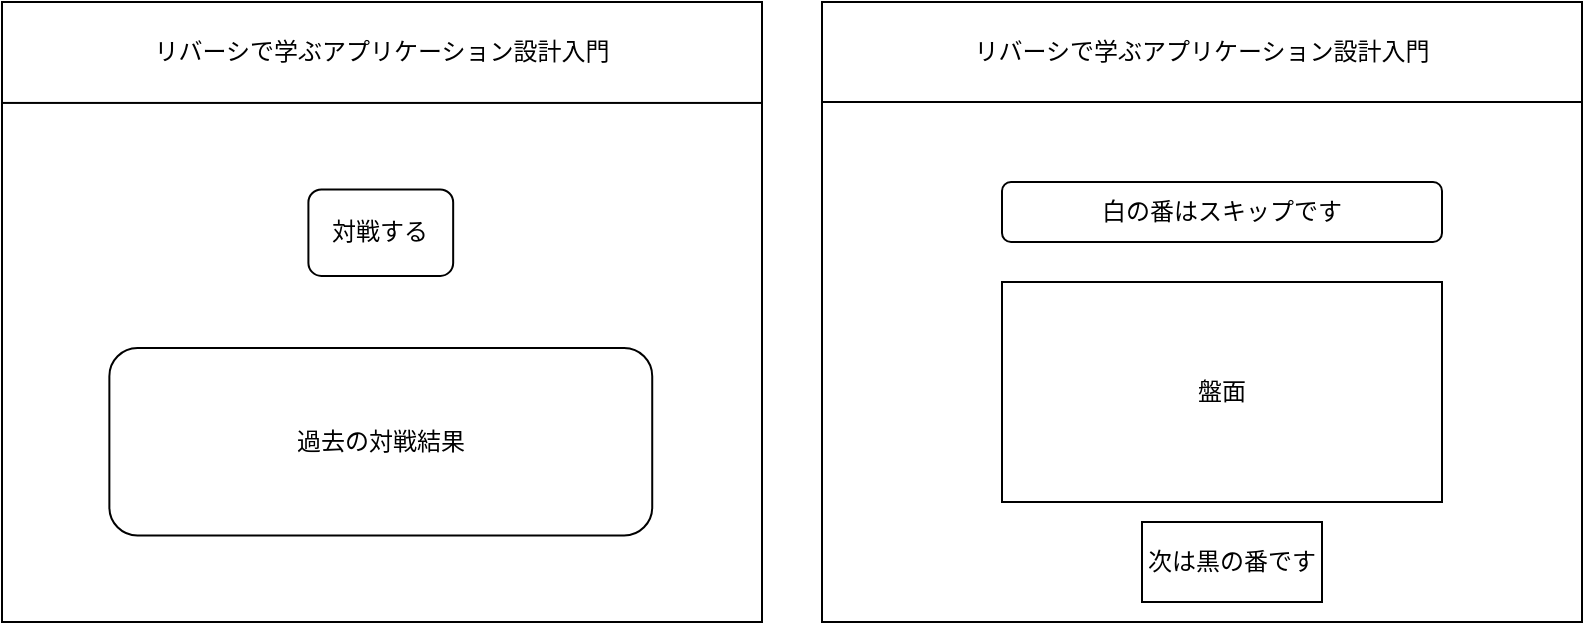 <mxfile>
    <diagram id="VSajx6xNkrAqDtq4VVL8" name="ページ1">
        <mxGraphModel dx="920" dy="745" grid="1" gridSize="10" guides="1" tooltips="1" connect="1" arrows="1" fold="1" page="1" pageScale="1" pageWidth="827" pageHeight="1169" math="0" shadow="0">
            <root>
                <mxCell id="0"/>
                <mxCell id="1" parent="0"/>
                <mxCell id="6" value="" style="group" vertex="1" connectable="0" parent="1">
                    <mxGeometry x="100" y="110" width="380" height="310" as="geometry"/>
                </mxCell>
                <mxCell id="2" value="" style="rounded=0;whiteSpace=wrap;html=1;fillColor=none;" vertex="1" parent="6">
                    <mxGeometry width="380" height="310" as="geometry"/>
                </mxCell>
                <mxCell id="3" value="リバーシで学ぶアプリケーション設計入門" style="rounded=0;whiteSpace=wrap;html=1;fillColor=none;" vertex="1" parent="6">
                    <mxGeometry width="380" height="50.465" as="geometry"/>
                </mxCell>
                <mxCell id="4" value="対戦する" style="rounded=1;whiteSpace=wrap;html=1;fillColor=none;" vertex="1" parent="6">
                    <mxGeometry x="153.206" y="93.721" width="72.381" height="43.256" as="geometry"/>
                </mxCell>
                <mxCell id="5" value="過去の対戦結果" style="rounded=1;whiteSpace=wrap;html=1;fillColor=none;" vertex="1" parent="6">
                    <mxGeometry x="53.683" y="173.023" width="271.429" height="93.721" as="geometry"/>
                </mxCell>
                <mxCell id="7" value="" style="rounded=0;whiteSpace=wrap;html=1;fillColor=none;" vertex="1" parent="1">
                    <mxGeometry x="510" y="110" width="380" height="310" as="geometry"/>
                </mxCell>
                <mxCell id="8" value="リバーシで学ぶアプリケーション設計入門" style="rounded=0;whiteSpace=wrap;html=1;fillColor=none;" vertex="1" parent="1">
                    <mxGeometry x="510" y="110" width="380" height="50" as="geometry"/>
                </mxCell>
                <mxCell id="9" value="白の番はスキップです" style="rounded=1;whiteSpace=wrap;html=1;fillColor=none;" vertex="1" parent="1">
                    <mxGeometry x="600" y="200" width="220" height="30" as="geometry"/>
                </mxCell>
                <mxCell id="10" value="盤面" style="rounded=0;whiteSpace=wrap;html=1;fillColor=none;" vertex="1" parent="1">
                    <mxGeometry x="600" y="250" width="220" height="110" as="geometry"/>
                </mxCell>
                <mxCell id="11" value="次は黒の番です" style="rounded=0;whiteSpace=wrap;html=1;fillColor=none;" vertex="1" parent="1">
                    <mxGeometry x="670" y="370" width="90" height="40" as="geometry"/>
                </mxCell>
            </root>
        </mxGraphModel>
    </diagram>
</mxfile>